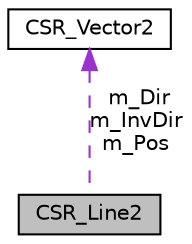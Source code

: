 digraph "CSR_Line2"
{
 // LATEX_PDF_SIZE
  edge [fontname="Helvetica",fontsize="10",labelfontname="Helvetica",labelfontsize="10"];
  node [fontname="Helvetica",fontsize="10",shape=record];
  Node1 [label="CSR_Line2",height=0.2,width=0.4,color="black", fillcolor="grey75", style="filled", fontcolor="black",tooltip=" "];
  Node2 -> Node1 [dir="back",color="darkorchid3",fontsize="10",style="dashed",label=" m_Dir\nm_InvDir\nm_Pos" ,fontname="Helvetica"];
  Node2 [label="CSR_Vector2",height=0.2,width=0.4,color="black", fillcolor="white", style="filled",URL="$struct_c_s_r___vector2.html",tooltip=" "];
}

